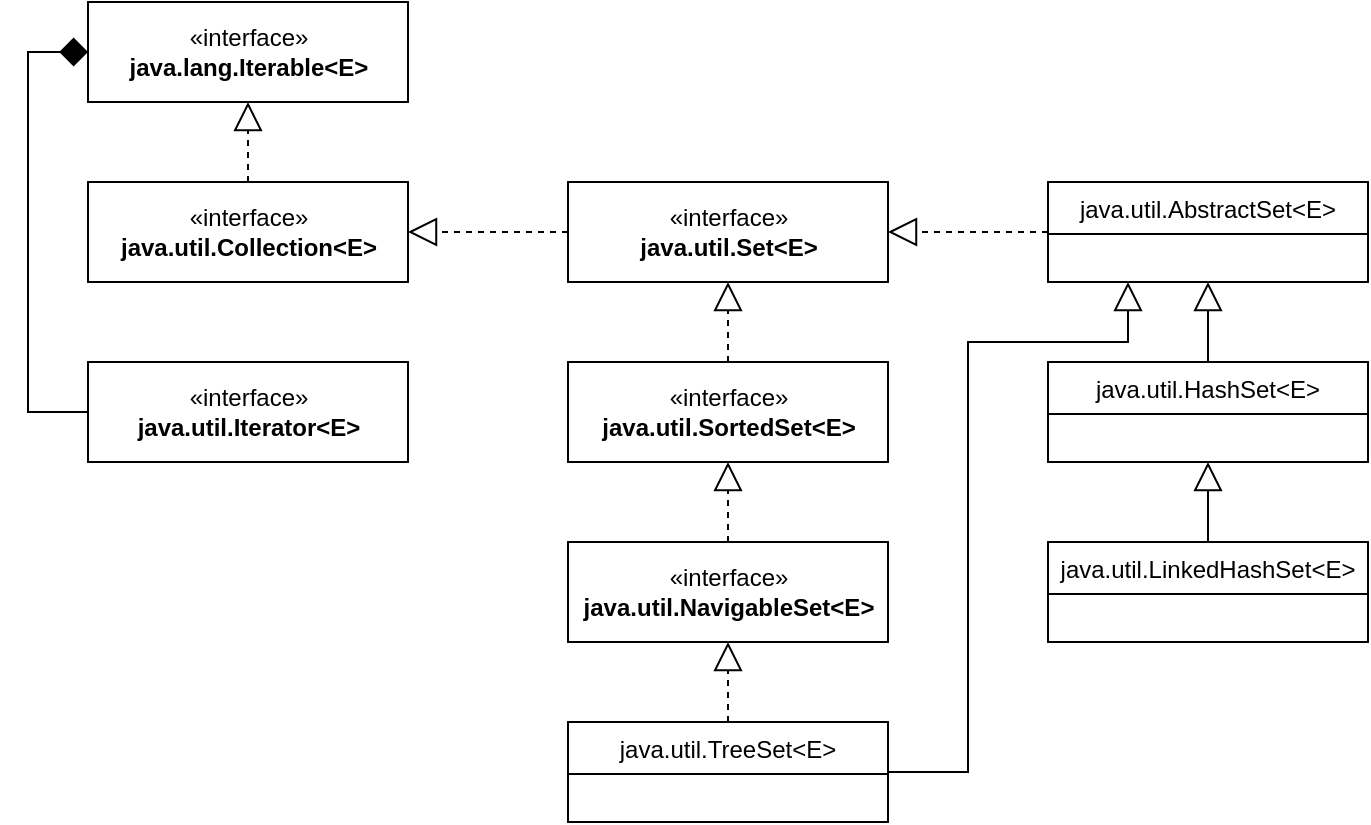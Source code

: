 <mxfile version="17.0.0" type="github">
  <diagram id="26A-aRNeh7gq_8pZztqW" name="Page-1">
    <mxGraphModel dx="754" dy="719" grid="1" gridSize="10" guides="1" tooltips="1" connect="1" arrows="1" fold="1" page="1" pageScale="1" pageWidth="850" pageHeight="1100" math="0" shadow="0">
      <root>
        <mxCell id="0" />
        <mxCell id="1" parent="0" />
        <mxCell id="UrCILJKcK6zoqzMoZyDz-5" value="«interface»&lt;br&gt;&lt;b&gt;java.lang.Iterable&amp;lt;E&amp;gt;&lt;/b&gt;" style="html=1;" vertex="1" parent="1">
          <mxGeometry x="80" y="80" width="160" height="50" as="geometry" />
        </mxCell>
        <mxCell id="UrCILJKcK6zoqzMoZyDz-9" style="edgeStyle=orthogonalEdgeStyle;rounded=0;orthogonalLoop=1;jettySize=auto;html=1;exitX=0.5;exitY=0;exitDx=0;exitDy=0;entryX=0.5;entryY=1;entryDx=0;entryDy=0;endArrow=block;endFill=0;strokeWidth=1;endSize=12;startSize=8;dashed=1;" edge="1" parent="1" source="UrCILJKcK6zoqzMoZyDz-6" target="UrCILJKcK6zoqzMoZyDz-5">
          <mxGeometry relative="1" as="geometry" />
        </mxCell>
        <mxCell id="UrCILJKcK6zoqzMoZyDz-6" value="«interface»&lt;br&gt;&lt;b&gt;java.util.Collection&amp;lt;E&amp;gt;&lt;/b&gt;" style="html=1;" vertex="1" parent="1">
          <mxGeometry x="80" y="170" width="160" height="50" as="geometry" />
        </mxCell>
        <mxCell id="UrCILJKcK6zoqzMoZyDz-8" style="edgeStyle=orthogonalEdgeStyle;rounded=0;orthogonalLoop=1;jettySize=auto;html=1;exitX=0;exitY=0.5;exitDx=0;exitDy=0;entryX=0;entryY=0.5;entryDx=0;entryDy=0;endArrow=diamond;endFill=1;endSize=12;" edge="1" parent="1" source="UrCILJKcK6zoqzMoZyDz-7" target="UrCILJKcK6zoqzMoZyDz-5">
          <mxGeometry relative="1" as="geometry" />
        </mxCell>
        <mxCell id="UrCILJKcK6zoqzMoZyDz-7" value="«interface»&lt;br&gt;&lt;b&gt;java.util.Iterator&amp;lt;E&amp;gt;&lt;/b&gt;" style="html=1;" vertex="1" parent="1">
          <mxGeometry x="80" y="260" width="160" height="50" as="geometry" />
        </mxCell>
        <mxCell id="UrCILJKcK6zoqzMoZyDz-11" style="edgeStyle=orthogonalEdgeStyle;rounded=0;orthogonalLoop=1;jettySize=auto;html=1;exitX=0;exitY=0.5;exitDx=0;exitDy=0;entryX=1;entryY=0.5;entryDx=0;entryDy=0;dashed=1;endArrow=block;endFill=0;startSize=8;endSize=12;strokeWidth=1;" edge="1" parent="1" source="UrCILJKcK6zoqzMoZyDz-10" target="UrCILJKcK6zoqzMoZyDz-6">
          <mxGeometry relative="1" as="geometry" />
        </mxCell>
        <mxCell id="UrCILJKcK6zoqzMoZyDz-10" value="«interface»&lt;br&gt;&lt;b&gt;java.util.Set&amp;lt;E&amp;gt;&lt;/b&gt;" style="html=1;" vertex="1" parent="1">
          <mxGeometry x="320" y="170" width="160" height="50" as="geometry" />
        </mxCell>
        <mxCell id="UrCILJKcK6zoqzMoZyDz-15" style="edgeStyle=orthogonalEdgeStyle;rounded=0;orthogonalLoop=1;jettySize=auto;html=1;exitX=0.5;exitY=0;exitDx=0;exitDy=0;entryX=0.5;entryY=1;entryDx=0;entryDy=0;dashed=1;endArrow=block;endFill=0;startSize=8;endSize=12;strokeWidth=1;" edge="1" parent="1" source="UrCILJKcK6zoqzMoZyDz-12" target="UrCILJKcK6zoqzMoZyDz-10">
          <mxGeometry relative="1" as="geometry" />
        </mxCell>
        <mxCell id="UrCILJKcK6zoqzMoZyDz-12" value="«interface»&lt;br&gt;&lt;b&gt;java.util.SortedSet&amp;lt;E&amp;gt;&lt;/b&gt;" style="html=1;" vertex="1" parent="1">
          <mxGeometry x="320" y="260" width="160" height="50" as="geometry" />
        </mxCell>
        <mxCell id="UrCILJKcK6zoqzMoZyDz-16" style="edgeStyle=orthogonalEdgeStyle;rounded=0;orthogonalLoop=1;jettySize=auto;html=1;exitX=0.5;exitY=0;exitDx=0;exitDy=0;entryX=0.5;entryY=1;entryDx=0;entryDy=0;dashed=1;endArrow=block;endFill=0;startSize=8;endSize=12;strokeWidth=1;" edge="1" parent="1" source="UrCILJKcK6zoqzMoZyDz-13" target="UrCILJKcK6zoqzMoZyDz-12">
          <mxGeometry relative="1" as="geometry" />
        </mxCell>
        <mxCell id="UrCILJKcK6zoqzMoZyDz-13" value="«interface»&lt;br&gt;&lt;b&gt;java.util.NavigableSet&amp;lt;E&amp;gt;&lt;/b&gt;" style="html=1;" vertex="1" parent="1">
          <mxGeometry x="320" y="350" width="160" height="50" as="geometry" />
        </mxCell>
        <mxCell id="UrCILJKcK6zoqzMoZyDz-17" style="edgeStyle=orthogonalEdgeStyle;rounded=0;orthogonalLoop=1;jettySize=auto;html=1;entryX=0.5;entryY=1;entryDx=0;entryDy=0;dashed=1;endArrow=block;endFill=0;startSize=8;endSize=12;strokeWidth=1;exitX=0.5;exitY=0;exitDx=0;exitDy=0;" edge="1" parent="1" source="UrCILJKcK6zoqzMoZyDz-20" target="UrCILJKcK6zoqzMoZyDz-13">
          <mxGeometry relative="1" as="geometry">
            <mxPoint x="400" y="450" as="sourcePoint" />
          </mxGeometry>
        </mxCell>
        <mxCell id="UrCILJKcK6zoqzMoZyDz-31" style="edgeStyle=orthogonalEdgeStyle;rounded=0;orthogonalLoop=1;jettySize=auto;html=1;exitX=1;exitY=0.5;exitDx=0;exitDy=0;entryX=0.25;entryY=1;entryDx=0;entryDy=0;endArrow=block;endFill=0;startSize=8;endSize=12;strokeWidth=1;" edge="1" parent="1" source="UrCILJKcK6zoqzMoZyDz-20" target="UrCILJKcK6zoqzMoZyDz-26">
          <mxGeometry relative="1" as="geometry">
            <Array as="points">
              <mxPoint x="520" y="465" />
              <mxPoint x="520" y="250" />
              <mxPoint x="600" y="250" />
            </Array>
          </mxGeometry>
        </mxCell>
        <mxCell id="UrCILJKcK6zoqzMoZyDz-20" value="java.util.TreeSet&lt;E&gt;" style="swimlane;fontStyle=0;childLayout=stackLayout;horizontal=1;startSize=26;fillColor=none;horizontalStack=0;resizeParent=1;resizeParentMax=0;resizeLast=0;collapsible=1;marginBottom=0;" vertex="1" parent="1">
          <mxGeometry x="320" y="440" width="160" height="50" as="geometry" />
        </mxCell>
        <mxCell id="UrCILJKcK6zoqzMoZyDz-28" style="edgeStyle=orthogonalEdgeStyle;rounded=0;orthogonalLoop=1;jettySize=auto;html=1;exitX=0.5;exitY=0;exitDx=0;exitDy=0;entryX=0.5;entryY=1;entryDx=0;entryDy=0;endArrow=block;endFill=0;startSize=8;endSize=12;strokeWidth=1;" edge="1" parent="1" source="UrCILJKcK6zoqzMoZyDz-24" target="UrCILJKcK6zoqzMoZyDz-26">
          <mxGeometry relative="1" as="geometry" />
        </mxCell>
        <mxCell id="UrCILJKcK6zoqzMoZyDz-24" value="java.util.HashSet&lt;E&gt;" style="swimlane;fontStyle=0;childLayout=stackLayout;horizontal=1;startSize=26;fillColor=none;horizontalStack=0;resizeParent=1;resizeParentMax=0;resizeLast=0;collapsible=1;marginBottom=0;" vertex="1" parent="1">
          <mxGeometry x="560" y="260" width="160" height="50" as="geometry" />
        </mxCell>
        <mxCell id="UrCILJKcK6zoqzMoZyDz-29" style="edgeStyle=orthogonalEdgeStyle;rounded=0;orthogonalLoop=1;jettySize=auto;html=1;exitX=0.5;exitY=0;exitDx=0;exitDy=0;entryX=0.5;entryY=1;entryDx=0;entryDy=0;endArrow=block;endFill=0;startSize=8;endSize=12;strokeWidth=1;" edge="1" parent="1" source="UrCILJKcK6zoqzMoZyDz-25" target="UrCILJKcK6zoqzMoZyDz-24">
          <mxGeometry relative="1" as="geometry" />
        </mxCell>
        <mxCell id="UrCILJKcK6zoqzMoZyDz-25" value="java.util.LinkedHashSet&lt;E&gt;" style="swimlane;fontStyle=0;childLayout=stackLayout;horizontal=1;startSize=26;fillColor=none;horizontalStack=0;resizeParent=1;resizeParentMax=0;resizeLast=0;collapsible=1;marginBottom=0;" vertex="1" parent="1">
          <mxGeometry x="560" y="350" width="160" height="50" as="geometry" />
        </mxCell>
        <mxCell id="UrCILJKcK6zoqzMoZyDz-30" style="edgeStyle=orthogonalEdgeStyle;rounded=0;orthogonalLoop=1;jettySize=auto;html=1;exitX=0;exitY=0.5;exitDx=0;exitDy=0;entryX=1;entryY=0.5;entryDx=0;entryDy=0;endArrow=block;endFill=0;startSize=8;endSize=12;strokeWidth=1;dashed=1;" edge="1" parent="1" source="UrCILJKcK6zoqzMoZyDz-26" target="UrCILJKcK6zoqzMoZyDz-10">
          <mxGeometry relative="1" as="geometry" />
        </mxCell>
        <mxCell id="UrCILJKcK6zoqzMoZyDz-26" value="java.util.AbstractSet&lt;E&gt;" style="swimlane;fontStyle=0;childLayout=stackLayout;horizontal=1;startSize=26;fillColor=none;horizontalStack=0;resizeParent=1;resizeParentMax=0;resizeLast=0;collapsible=1;marginBottom=0;" vertex="1" parent="1">
          <mxGeometry x="560" y="170" width="160" height="50" as="geometry" />
        </mxCell>
      </root>
    </mxGraphModel>
  </diagram>
</mxfile>
